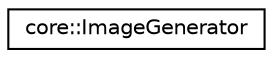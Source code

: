 digraph "Graphical Class Hierarchy"
{
 // LATEX_PDF_SIZE
  edge [fontname="Helvetica",fontsize="10",labelfontname="Helvetica",labelfontsize="10"];
  node [fontname="Helvetica",fontsize="10",shape=record];
  rankdir="LR";
  Node0 [label="core::ImageGenerator",height=0.2,width=0.4,color="black", fillcolor="white", style="filled",URL="$d3/d33/classcore_1_1ImageGenerator.html",tooltip=" "];
}
